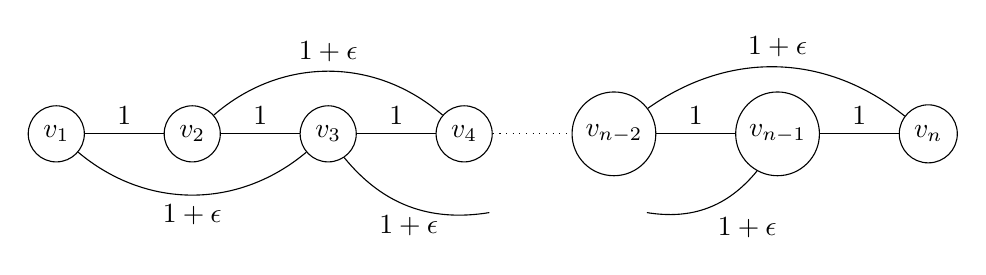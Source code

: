 \begin{tikzpicture}[vert/.style={minimum size=15pt,draw,circle}]
	\node[vert]		(1) {$v_1$};
	\node[vert,right=of 1]	(2) {$v_2$};
	\node[vert,right=of 2]	(3) {$v_3$};
	\node[vert,right=of 3]	(4) {$v_4$};
	\node[vert,right=of 4]	(5) {$v_{n-2}$};
	\node[vert,right=of 5]	(6) {$v_{n-1}$};
	\node[vert,right=of 6]	(7) {$v_{n}$};

	\draw (1) to node [auto] {$1$} (2);
	\draw (2) to node [auto] {$1$} (3);
	\draw (3) to node [auto] {$1$} (4);
	\draw (5) to node [auto] {$1$} (6);
	\draw (6) to node [auto] {$1$} (7);

	\draw[dotted]		(4) to (5);

	\draw[bend right=40]	(1) to node	[below]	{$1+\epsilon$} (3);
	\draw[bend left=41]	(2) to node	[auto]	{$1+\epsilon$} (4);
	\draw[bend left=37]	(5) to node	[auto]	{$1+\epsilon$} (7);
	\draw[bend right=30]	(3) edge node	[below]	{$1+\epsilon$} (5.5,-1);
	\draw[bend left=30]	(6) edge node	[auto]	{$1+\epsilon$} (7.5,-1);
\end{tikzpicture}
